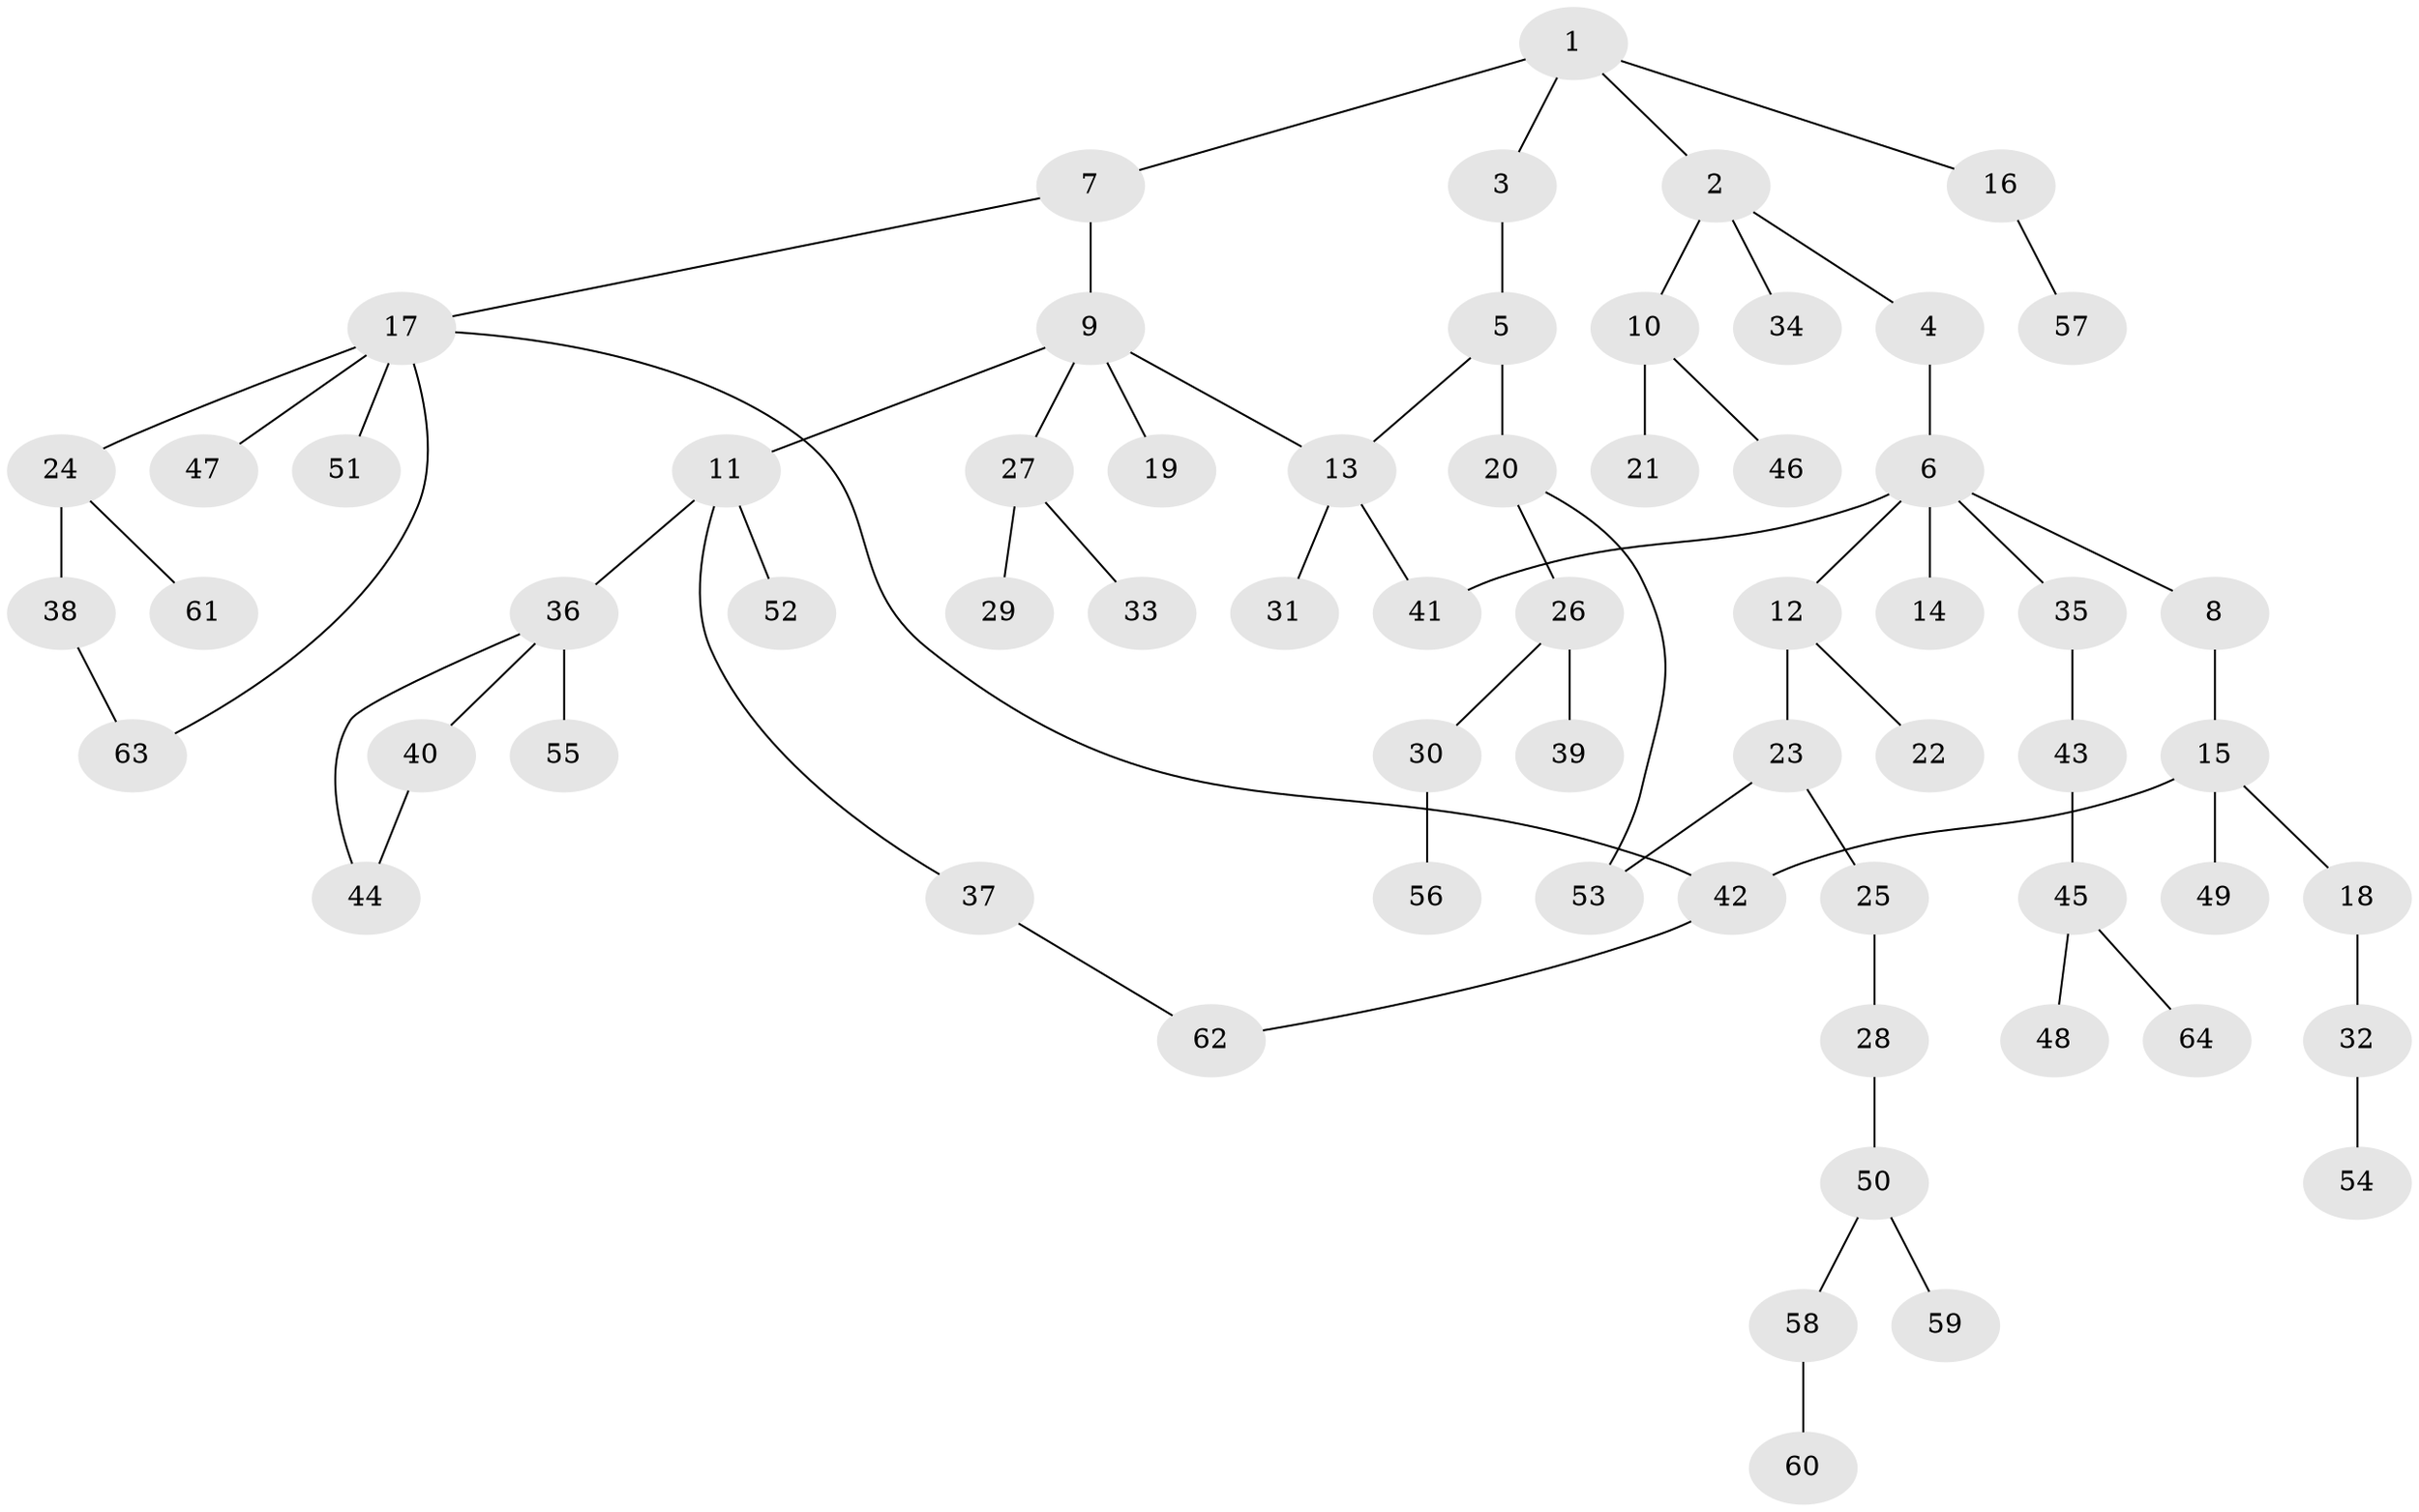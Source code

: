 // coarse degree distribution, {5: 0.07142857142857142, 3: 0.19047619047619047, 2: 0.2857142857142857, 4: 0.047619047619047616, 7: 0.023809523809523808, 1: 0.38095238095238093}
// Generated by graph-tools (version 1.1) at 2025/51/02/27/25 19:51:39]
// undirected, 64 vertices, 70 edges
graph export_dot {
graph [start="1"]
  node [color=gray90,style=filled];
  1;
  2;
  3;
  4;
  5;
  6;
  7;
  8;
  9;
  10;
  11;
  12;
  13;
  14;
  15;
  16;
  17;
  18;
  19;
  20;
  21;
  22;
  23;
  24;
  25;
  26;
  27;
  28;
  29;
  30;
  31;
  32;
  33;
  34;
  35;
  36;
  37;
  38;
  39;
  40;
  41;
  42;
  43;
  44;
  45;
  46;
  47;
  48;
  49;
  50;
  51;
  52;
  53;
  54;
  55;
  56;
  57;
  58;
  59;
  60;
  61;
  62;
  63;
  64;
  1 -- 2;
  1 -- 3;
  1 -- 7;
  1 -- 16;
  2 -- 4;
  2 -- 10;
  2 -- 34;
  3 -- 5;
  4 -- 6;
  5 -- 20;
  5 -- 13;
  6 -- 8;
  6 -- 12;
  6 -- 14;
  6 -- 35;
  6 -- 41;
  7 -- 9;
  7 -- 17;
  8 -- 15;
  9 -- 11;
  9 -- 13;
  9 -- 19;
  9 -- 27;
  10 -- 21;
  10 -- 46;
  11 -- 36;
  11 -- 37;
  11 -- 52;
  12 -- 22;
  12 -- 23;
  13 -- 31;
  13 -- 41;
  15 -- 18;
  15 -- 49;
  15 -- 42;
  16 -- 57;
  17 -- 24;
  17 -- 42;
  17 -- 47;
  17 -- 51;
  17 -- 63;
  18 -- 32;
  20 -- 26;
  20 -- 53;
  23 -- 25;
  23 -- 53;
  24 -- 38;
  24 -- 61;
  25 -- 28;
  26 -- 30;
  26 -- 39;
  27 -- 29;
  27 -- 33;
  28 -- 50;
  30 -- 56;
  32 -- 54;
  35 -- 43;
  36 -- 40;
  36 -- 44;
  36 -- 55;
  37 -- 62;
  38 -- 63;
  40 -- 44;
  42 -- 62;
  43 -- 45;
  45 -- 48;
  45 -- 64;
  50 -- 58;
  50 -- 59;
  58 -- 60;
}
